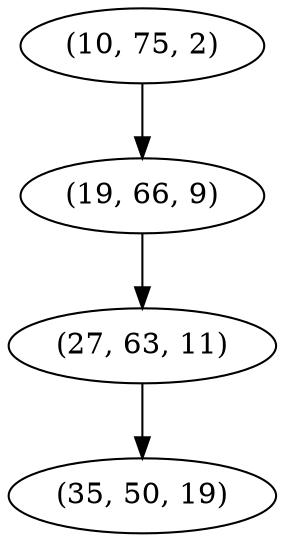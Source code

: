 digraph tree {
    "(10, 75, 2)";
    "(19, 66, 9)";
    "(27, 63, 11)";
    "(35, 50, 19)";
    "(10, 75, 2)" -> "(19, 66, 9)";
    "(19, 66, 9)" -> "(27, 63, 11)";
    "(27, 63, 11)" -> "(35, 50, 19)";
}
